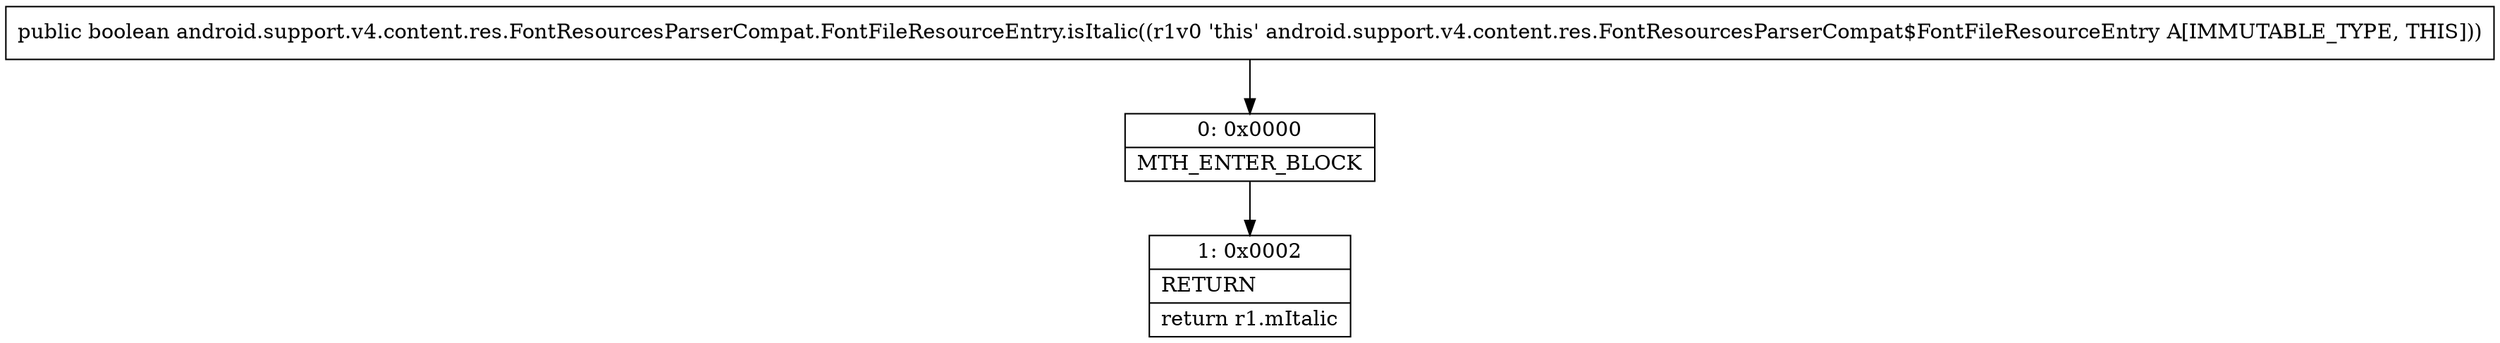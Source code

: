 digraph "CFG forandroid.support.v4.content.res.FontResourcesParserCompat.FontFileResourceEntry.isItalic()Z" {
Node_0 [shape=record,label="{0\:\ 0x0000|MTH_ENTER_BLOCK\l}"];
Node_1 [shape=record,label="{1\:\ 0x0002|RETURN\l|return r1.mItalic\l}"];
MethodNode[shape=record,label="{public boolean android.support.v4.content.res.FontResourcesParserCompat.FontFileResourceEntry.isItalic((r1v0 'this' android.support.v4.content.res.FontResourcesParserCompat$FontFileResourceEntry A[IMMUTABLE_TYPE, THIS])) }"];
MethodNode -> Node_0;
Node_0 -> Node_1;
}


